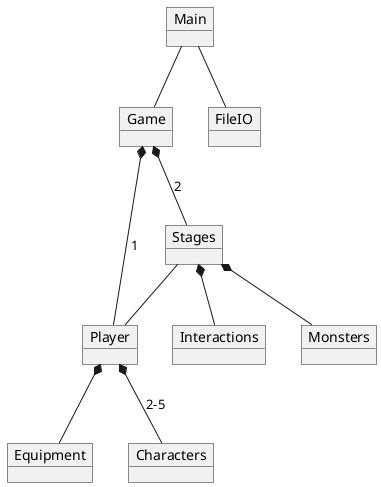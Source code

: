 @startuml

Object Main
Object Game
Object Player
Object Stages
Object Equipment
Object Interactions
Object Monsters
Object Characters
Object FileIO



Main -- Game
Main -- FileIO
Game *-- Stages : 2
Game *-- Player : 1
Player *-- Characters : 2-5
Player *-- Equipment
Stages -- Player
Stages *-- Monsters
Stages *-- Interactions

@enduml